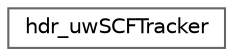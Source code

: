 digraph "Graphical Class Hierarchy"
{
 // LATEX_PDF_SIZE
  bgcolor="transparent";
  edge [fontname=Helvetica,fontsize=10,labelfontname=Helvetica,labelfontsize=10];
  node [fontname=Helvetica,fontsize=10,shape=box,height=0.2,width=0.4];
  rankdir="LR";
  Node0 [id="Node000000",label="hdr_uwSCFTracker",height=0.2,width=0.4,color="grey40", fillcolor="white", style="filled",URL="$structhdr__uwSCFTracker.html",tooltip="hdr_uwSCFTracker describes the position and status of the current detected mine."];
}
